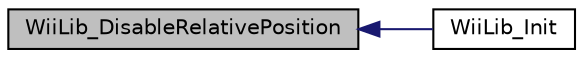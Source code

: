 digraph "WiiLib_DisableRelativePosition"
{
  edge [fontname="Helvetica",fontsize="10",labelfontname="Helvetica",labelfontsize="10"];
  node [fontname="Helvetica",fontsize="10",shape=record];
  rankdir="LR";
  Node22 [label="WiiLib_DisableRelativePosition",height=0.2,width=0.4,color="black", fillcolor="grey75", style="filled", fontcolor="black"];
  Node22 -> Node23 [dir="back",color="midnightblue",fontsize="10",style="solid",fontname="Helvetica"];
  Node23 [label="WiiLib_Init",height=0.2,width=0.4,color="black", fillcolor="white", style="filled",URL="$wii__lib_8c.html#a39366dd2388ce824b8307ea8158eab1d",tooltip="Initializes the Wii target device (e.g. nunchuck). "];
}
